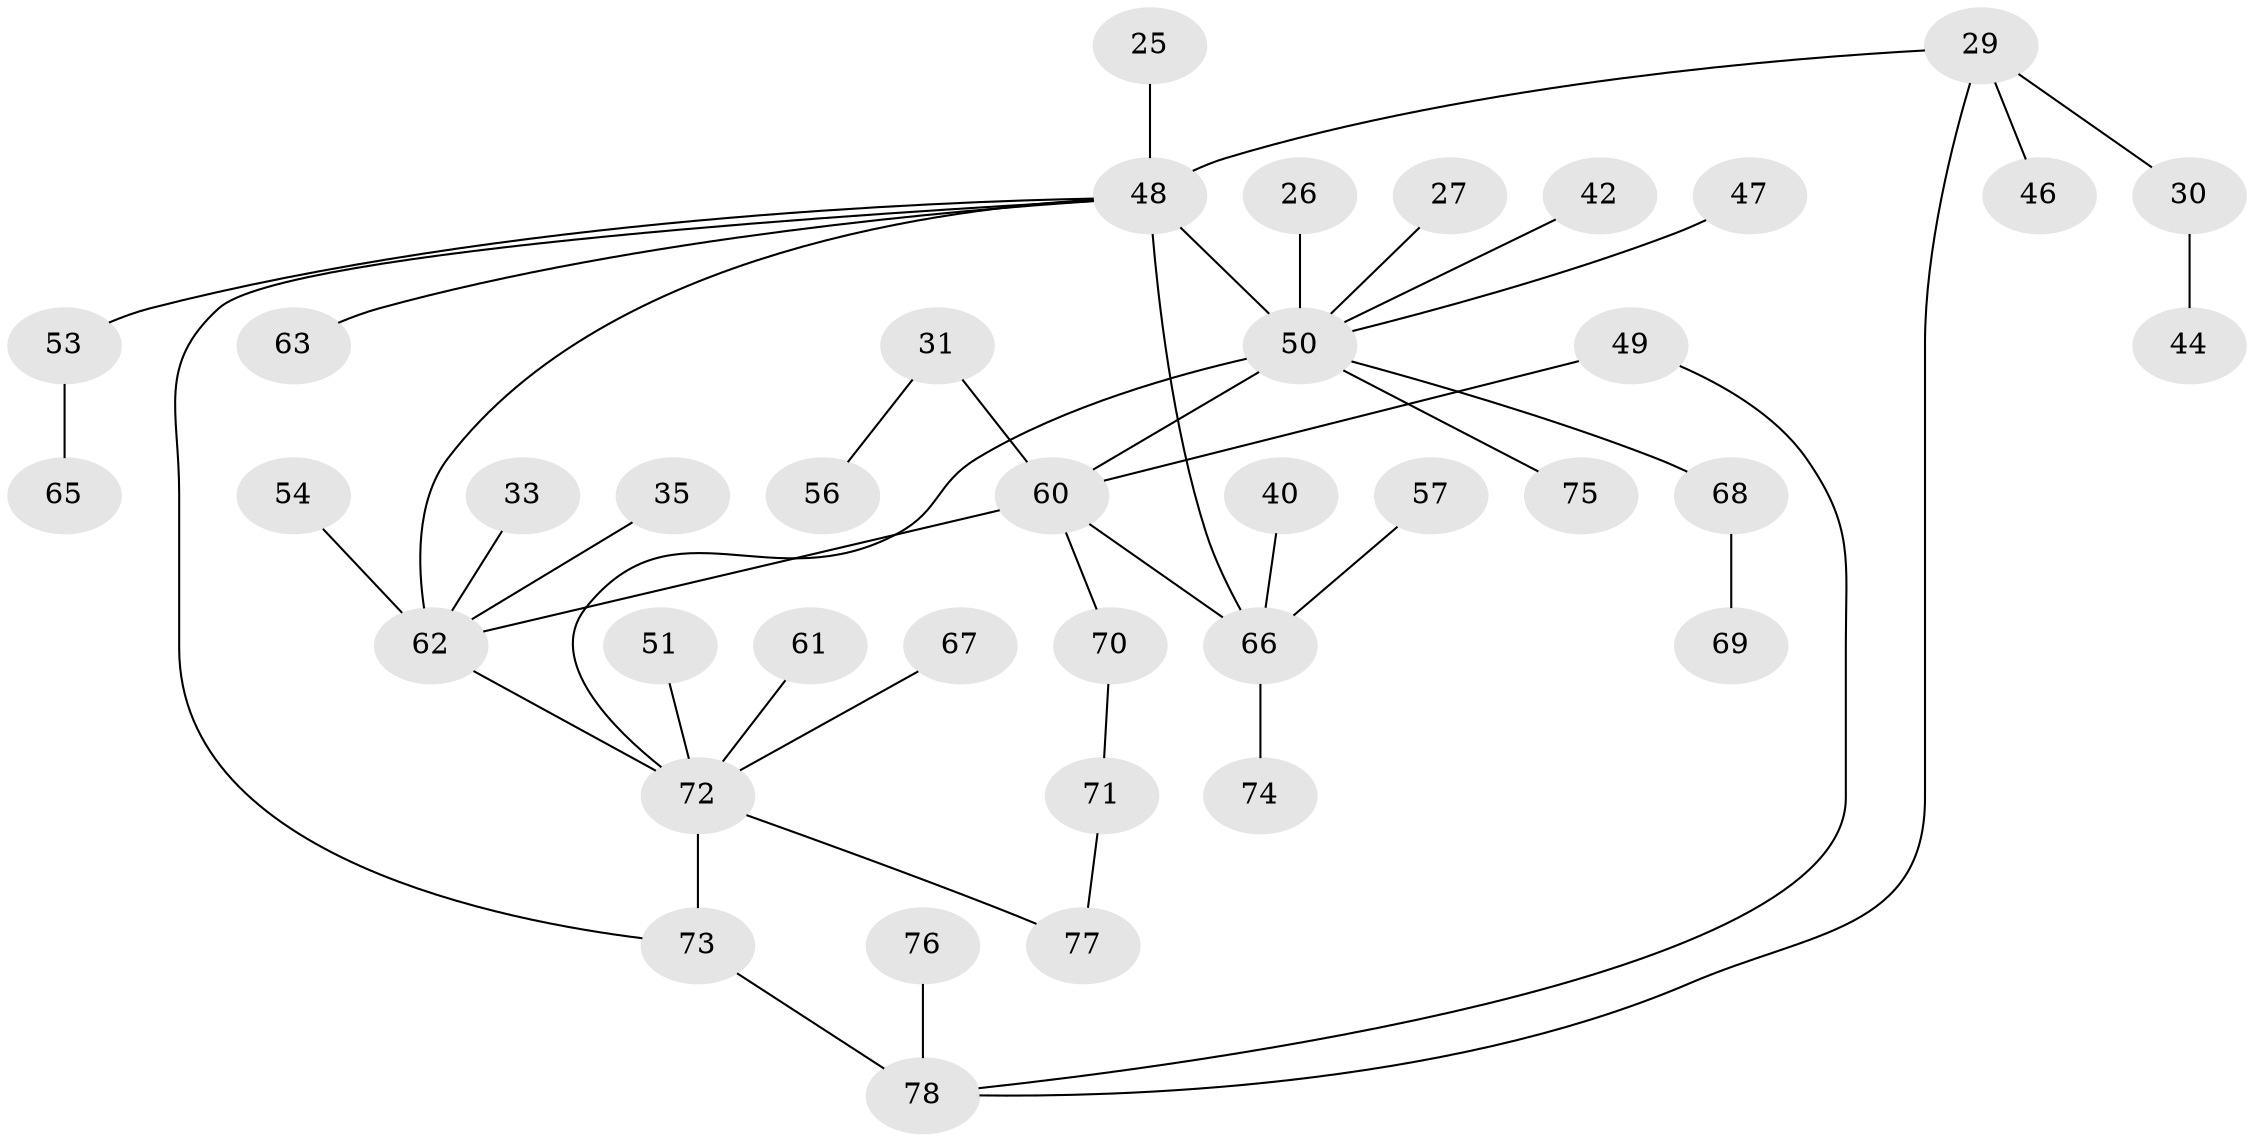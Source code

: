 // original degree distribution, {2: 0.3333333333333333, 5: 0.08974358974358974, 6: 0.02564102564102564, 7: 0.01282051282051282, 3: 0.08974358974358974, 4: 0.10256410256410256, 1: 0.34615384615384615}
// Generated by graph-tools (version 1.1) at 2025/41/03/09/25 04:41:23]
// undirected, 39 vertices, 45 edges
graph export_dot {
graph [start="1"]
  node [color=gray90,style=filled];
  25;
  26;
  27;
  29;
  30;
  31;
  33;
  35;
  40;
  42;
  44;
  46;
  47;
  48 [super="+45+20"];
  49;
  50 [super="+4+5+41"];
  51;
  53;
  54;
  56;
  57;
  60 [super="+38+55"];
  61;
  62 [super="+16+24"];
  63;
  65;
  66 [super="+58+43+59+64"];
  67;
  68;
  69;
  70;
  71;
  72 [super="+17+37"];
  73 [super="+3"];
  74;
  75;
  76;
  77;
  78 [super="+39"];
  25 -- 48;
  26 -- 50;
  27 -- 50;
  29 -- 30;
  29 -- 46;
  29 -- 78;
  29 -- 48;
  30 -- 44;
  31 -- 56;
  31 -- 60;
  33 -- 62;
  35 -- 62;
  40 -- 66;
  42 -- 50;
  47 -- 50;
  48 -- 63;
  48 -- 73 [weight=2];
  48 -- 50 [weight=3];
  48 -- 66 [weight=4];
  48 -- 53;
  48 -- 62;
  49 -- 78;
  49 -- 60;
  50 -- 68;
  50 -- 75;
  50 -- 72;
  50 -- 60;
  51 -- 72;
  53 -- 65;
  54 -- 62;
  57 -- 66;
  60 -- 70;
  60 -- 62;
  60 -- 66 [weight=2];
  61 -- 72;
  62 -- 72;
  66 -- 74;
  67 -- 72;
  68 -- 69;
  70 -- 71;
  71 -- 77;
  72 -- 77;
  72 -- 73 [weight=2];
  73 -- 78 [weight=2];
  76 -- 78;
}
